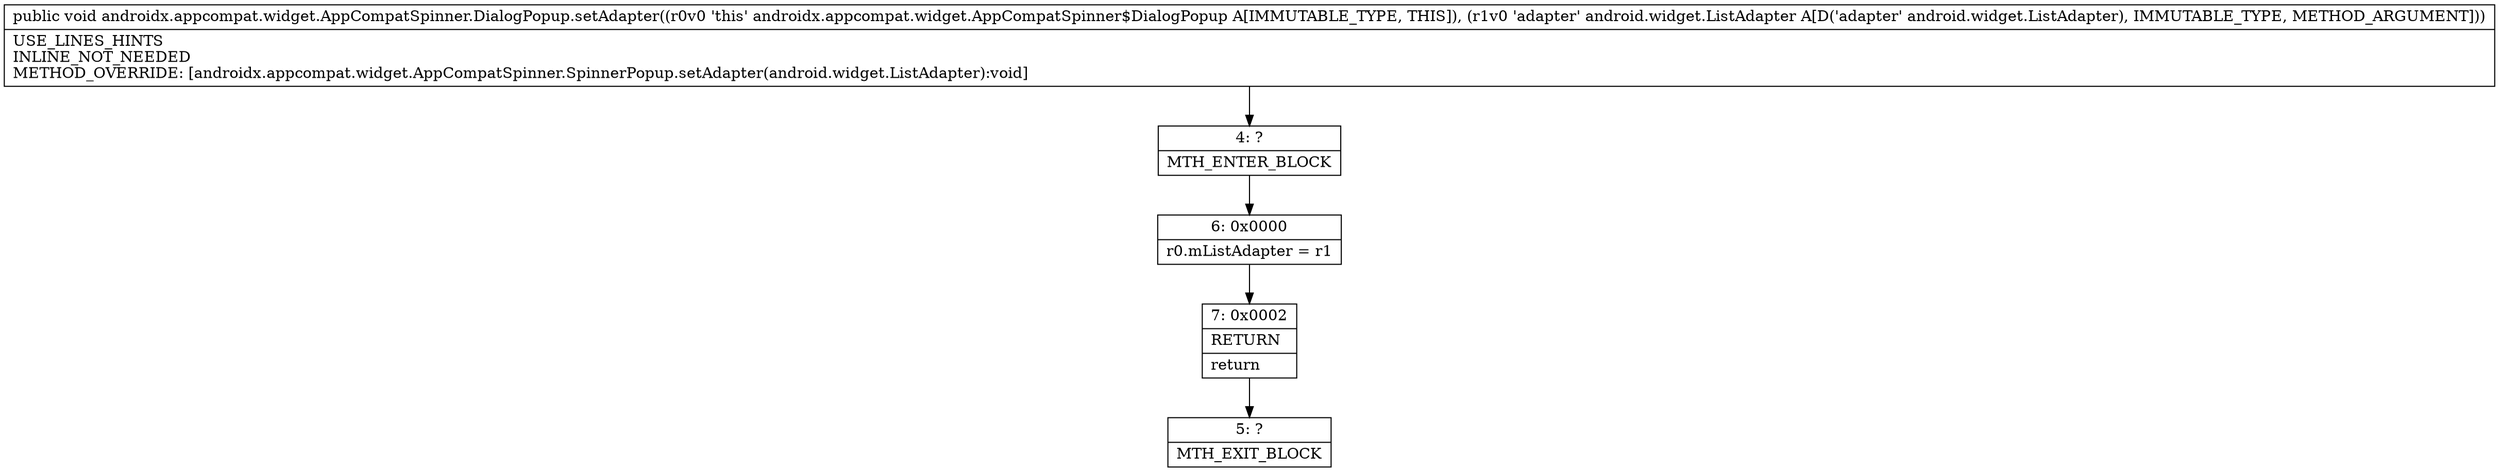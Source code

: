 digraph "CFG forandroidx.appcompat.widget.AppCompatSpinner.DialogPopup.setAdapter(Landroid\/widget\/ListAdapter;)V" {
Node_4 [shape=record,label="{4\:\ ?|MTH_ENTER_BLOCK\l}"];
Node_6 [shape=record,label="{6\:\ 0x0000|r0.mListAdapter = r1\l}"];
Node_7 [shape=record,label="{7\:\ 0x0002|RETURN\l|return\l}"];
Node_5 [shape=record,label="{5\:\ ?|MTH_EXIT_BLOCK\l}"];
MethodNode[shape=record,label="{public void androidx.appcompat.widget.AppCompatSpinner.DialogPopup.setAdapter((r0v0 'this' androidx.appcompat.widget.AppCompatSpinner$DialogPopup A[IMMUTABLE_TYPE, THIS]), (r1v0 'adapter' android.widget.ListAdapter A[D('adapter' android.widget.ListAdapter), IMMUTABLE_TYPE, METHOD_ARGUMENT]))  | USE_LINES_HINTS\lINLINE_NOT_NEEDED\lMETHOD_OVERRIDE: [androidx.appcompat.widget.AppCompatSpinner.SpinnerPopup.setAdapter(android.widget.ListAdapter):void]\l}"];
MethodNode -> Node_4;Node_4 -> Node_6;
Node_6 -> Node_7;
Node_7 -> Node_5;
}

